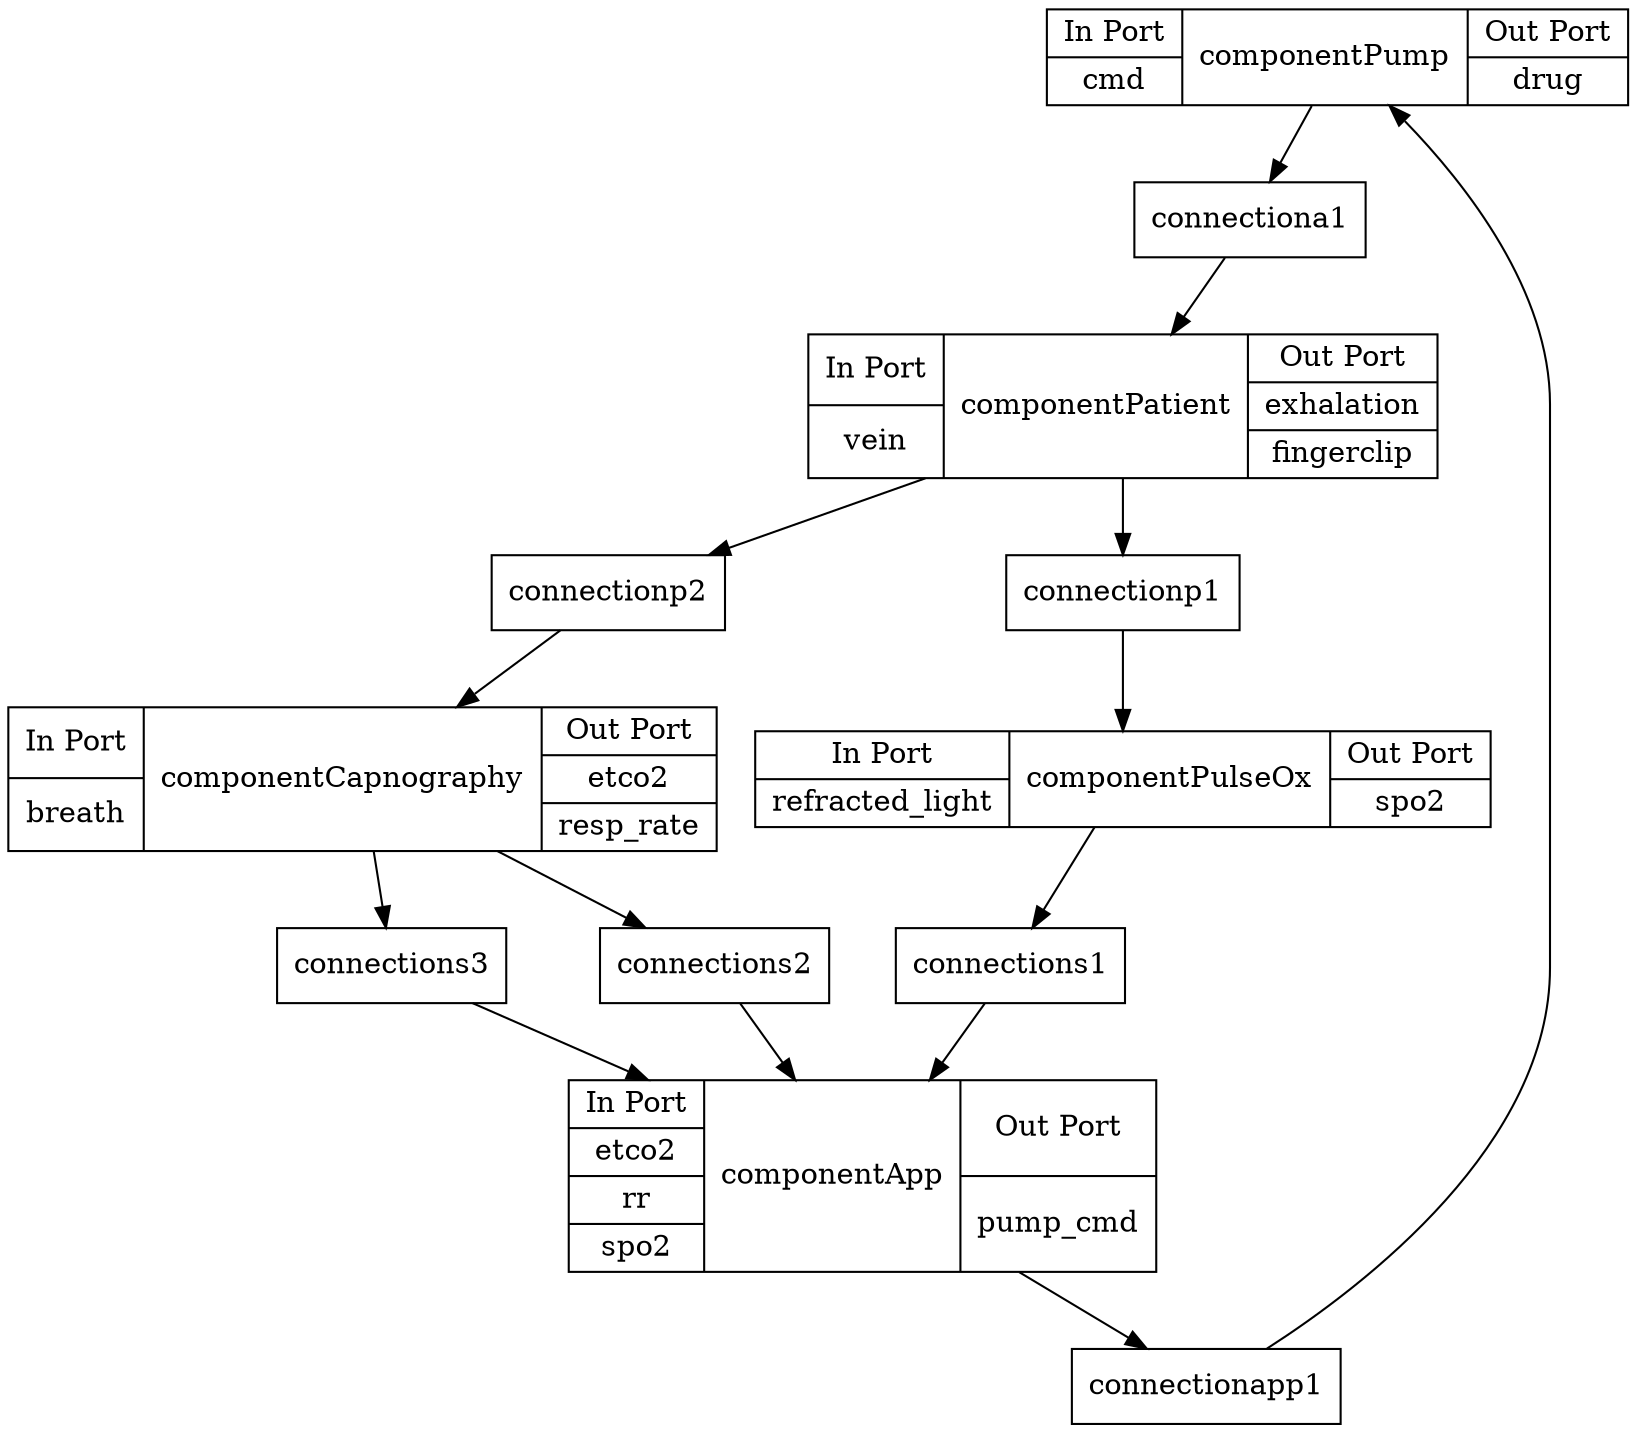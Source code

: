 digraph G {
  1 [ label="{In Port|<cmd>cmd} |component
Pump|{Out Port|drug}" shape="record" ];
  2 [ label="{In Port|<vein>vein} |component
Patient|{Out Port|exhalation|fingerclip}" shape="record" ];
  3 [ label="{In Port|<breath>breath} |component
Capnography|{Out Port|etco2|resp_rate}" shape="record" ];
  4 [ label="{In Port|<etco2>etco2|<rr>rr|<spo2>spo2} |component
App|{Out Port|pump_cmd}" shape="record" ];
  5 [ label="{In Port|<refracted_light>refracted_light} |component
PulseOx|{Out Port|spo2}" shape="record" ];
  6 [ label="connection
p2" shape="record" ];
  7 [ label="connection
s1" shape="record" ];
  8 [ label="connection
p1" shape="record" ];
  9 [ label="connection
s3" shape="record" ];
  10 [ label="connection
a1" shape="record" ];
  11 [ label="connection
app1" shape="record" ];
  12 [ label="connection
s2" shape="record" ];
  2 -> 6;
  6 -> 3;
  5 -> 7;
  7 -> 4;
  2 -> 8;
  8 -> 5;
  3 -> 9;
  9 -> 4;
  1 -> 10;
  10 -> 2;
  4 -> 11;
  11 -> 1;
  3 -> 12;
  12 -> 4;
}
